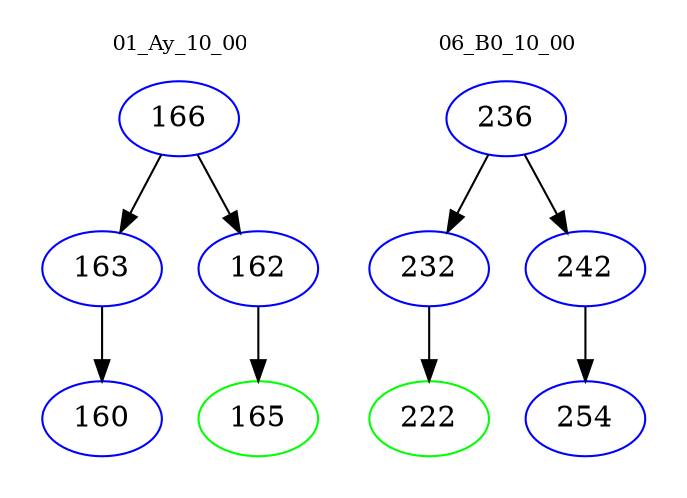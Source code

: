digraph{
subgraph cluster_0 {
color = white
label = "01_Ay_10_00";
fontsize=10;
T0_166 [label="166", color="blue"]
T0_166 -> T0_163 [color="black"]
T0_163 [label="163", color="blue"]
T0_163 -> T0_160 [color="black"]
T0_160 [label="160", color="blue"]
T0_166 -> T0_162 [color="black"]
T0_162 [label="162", color="blue"]
T0_162 -> T0_165 [color="black"]
T0_165 [label="165", color="green"]
}
subgraph cluster_1 {
color = white
label = "06_B0_10_00";
fontsize=10;
T1_236 [label="236", color="blue"]
T1_236 -> T1_232 [color="black"]
T1_232 [label="232", color="blue"]
T1_232 -> T1_222 [color="black"]
T1_222 [label="222", color="green"]
T1_236 -> T1_242 [color="black"]
T1_242 [label="242", color="blue"]
T1_242 -> T1_254 [color="black"]
T1_254 [label="254", color="blue"]
}
}
